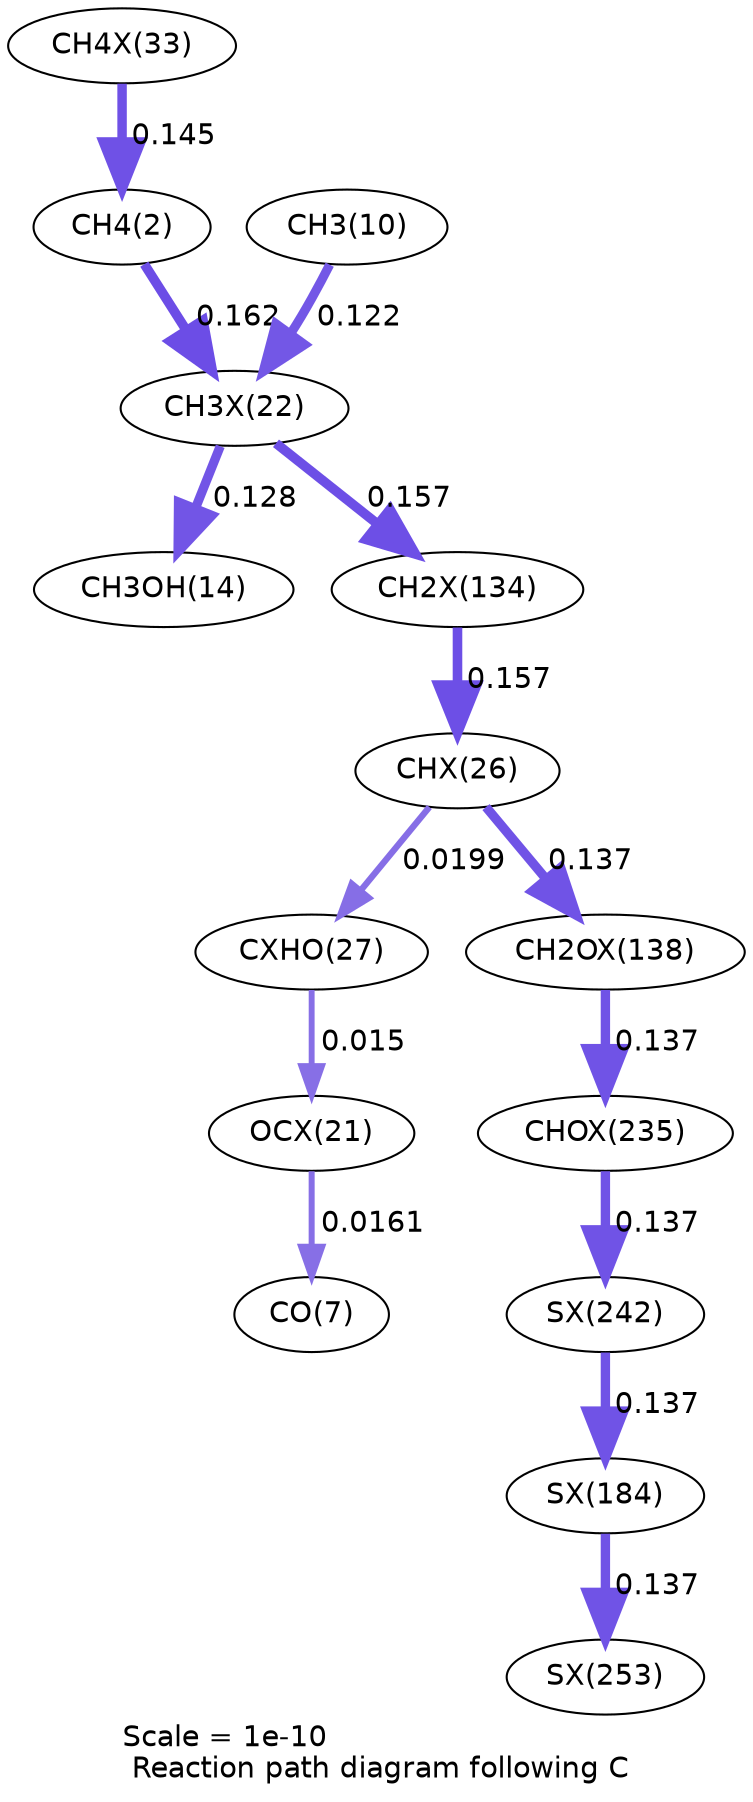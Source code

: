 digraph reaction_paths {
center=1;
s35 -> s4[fontname="Helvetica", penwidth=4.54, arrowsize=2.27, color="0.7, 0.645, 0.9"
, label=" 0.145"];
s4 -> s30[fontname="Helvetica", penwidth=4.63, arrowsize=2.31, color="0.7, 0.662, 0.9"
, label=" 0.162"];
s12 -> s30[fontname="Helvetica", penwidth=4.41, arrowsize=2.21, color="0.7, 0.622, 0.9"
, label=" 0.122"];
s30 -> s16[fontname="Helvetica", penwidth=4.45, arrowsize=2.22, color="0.7, 0.628, 0.9"
, label=" 0.128"];
s30 -> s45[fontname="Helvetica", penwidth=4.6, arrowsize=2.3, color="0.7, 0.657, 0.9"
, label=" 0.157"];
s45 -> s33[fontname="Helvetica", penwidth=4.6, arrowsize=2.3, color="0.7, 0.657, 0.9"
, label=" 0.157"];
s33 -> s34[fontname="Helvetica", penwidth=3.04, arrowsize=1.52, color="0.7, 0.52, 0.9"
, label=" 0.0199"];
s33 -> s47[fontname="Helvetica", penwidth=4.5, arrowsize=2.25, color="0.7, 0.637, 0.9"
, label=" 0.137"];
s34 -> s29[fontname="Helvetica", penwidth=2.83, arrowsize=1.41, color="0.7, 0.515, 0.9"
, label=" 0.015"];
s29 -> s9[fontname="Helvetica", penwidth=2.88, arrowsize=1.44, color="0.7, 0.516, 0.9"
, label=" 0.0161"];
s47 -> s53[fontname="Helvetica", penwidth=4.5, arrowsize=2.25, color="0.7, 0.637, 0.9"
, label=" 0.137"];
s53 -> s54[fontname="Helvetica", penwidth=4.5, arrowsize=2.25, color="0.7, 0.637, 0.9"
, label=" 0.137"];
s54 -> s50[fontname="Helvetica", penwidth=4.5, arrowsize=2.25, color="0.7, 0.637, 0.9"
, label=" 0.137"];
s50 -> s55[fontname="Helvetica", penwidth=4.5, arrowsize=2.25, color="0.7, 0.637, 0.9"
, label=" 0.137"];
s4 [ fontname="Helvetica", label="CH4(2)"];
s9 [ fontname="Helvetica", label="CO(7)"];
s12 [ fontname="Helvetica", label="CH3(10)"];
s16 [ fontname="Helvetica", label="CH3OH(14)"];
s29 [ fontname="Helvetica", label="OCX(21)"];
s30 [ fontname="Helvetica", label="CH3X(22)"];
s33 [ fontname="Helvetica", label="CHX(26)"];
s34 [ fontname="Helvetica", label="CXHO(27)"];
s35 [ fontname="Helvetica", label="CH4X(33)"];
s45 [ fontname="Helvetica", label="CH2X(134)"];
s47 [ fontname="Helvetica", label="CH2OX(138)"];
s50 [ fontname="Helvetica", label="SX(184)"];
s53 [ fontname="Helvetica", label="CHOX(235)"];
s54 [ fontname="Helvetica", label="SX(242)"];
s55 [ fontname="Helvetica", label="SX(253)"];
 label = "Scale = 1e-10\l Reaction path diagram following C";
 fontname = "Helvetica";
}
